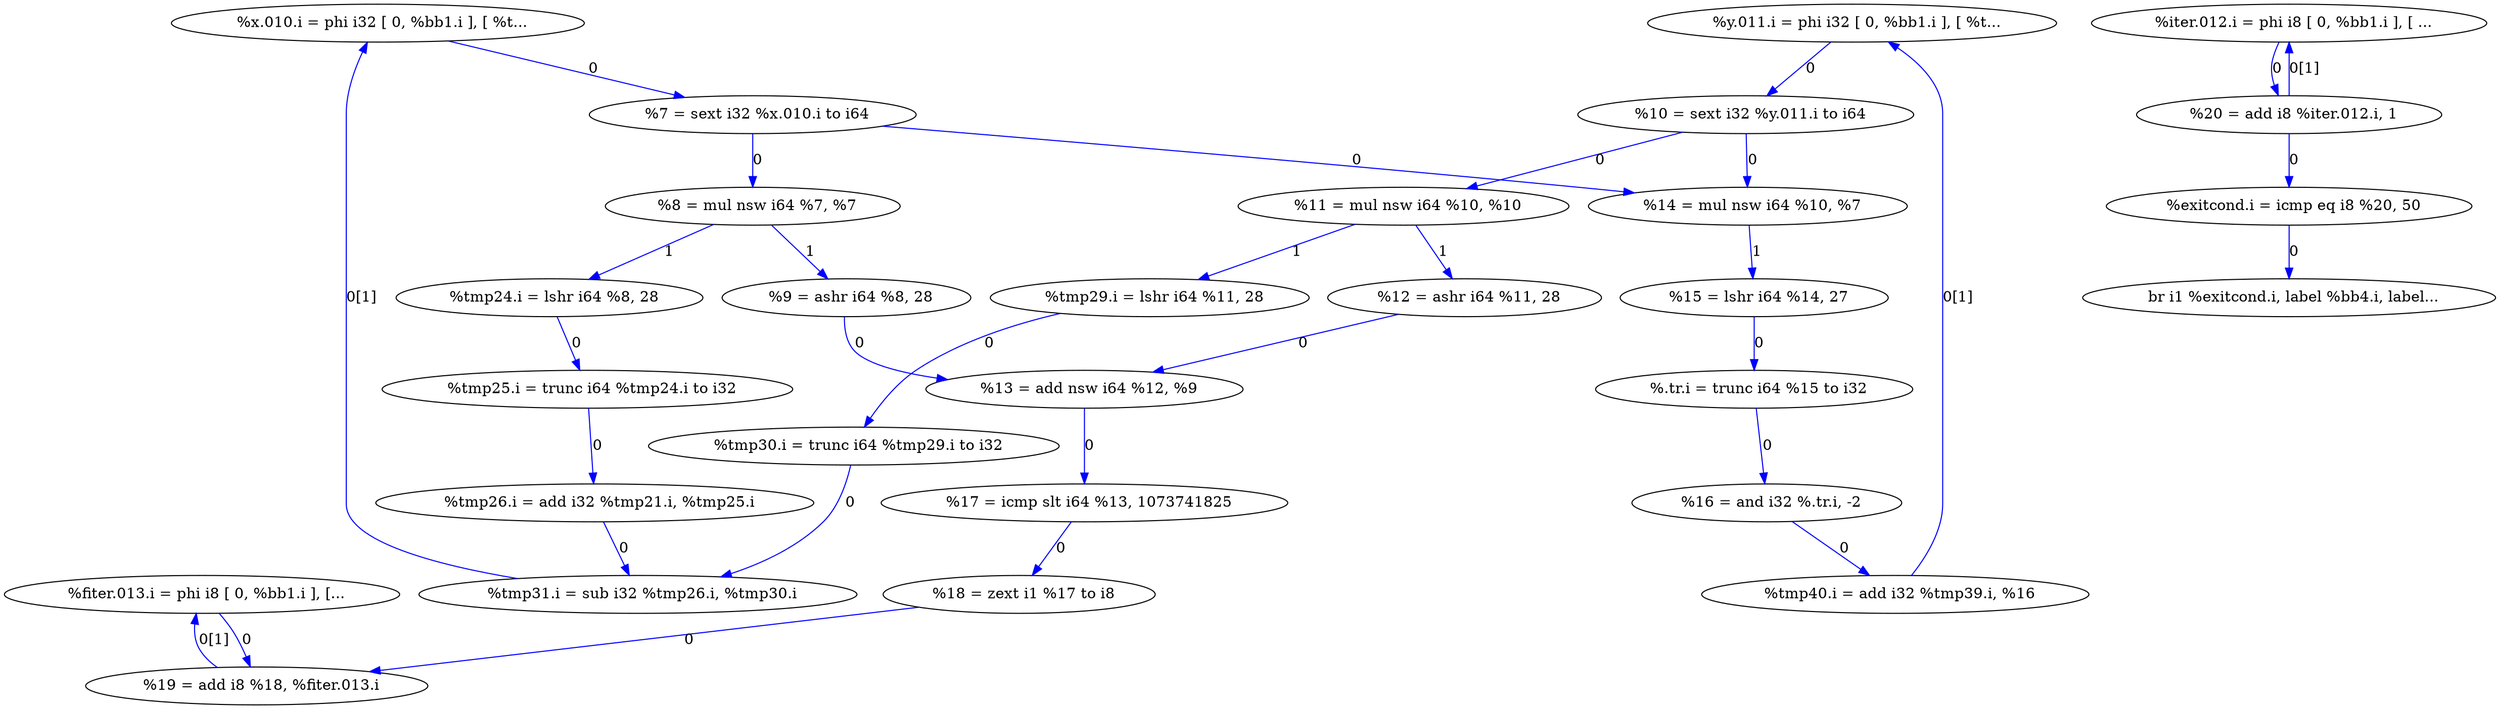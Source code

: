 digraph {
Node0x9cfb9c8[label="  %19 = add i8 %18, %fiter.013.i"];
Node0x9d150e0[label="  %fiter.013.i = phi i8 [ 0, %bb1.i ], [..."];
Node0x9d150e0 -> Node0x9cfb9c8[label="0",color=blue];
Node0x9cfba68[label="  %20 = add i8 %iter.012.i, 1"];
Node0x9d15180[label="  %iter.012.i = phi i8 [ 0, %bb1.i ], [ ..."];
Node0x9d15180 -> Node0x9cfba68[label="0",color=blue];
Node0x9cfb388[label="  %10 = sext i32 %y.011.i to i64"];
Node0x9d15220[label="  %y.011.i = phi i32 [ 0, %bb1.i ], [ %t..."];
Node0x9d15220 -> Node0x9cfb388[label="0",color=blue];
Node0x9d15400[label="  %7 = sext i32 %x.010.i to i64"];
Node0x9d152c0[label="  %x.010.i = phi i32 [ 0, %bb1.i ], [ %t..."];
Node0x9d152c0 -> Node0x9d15400[label="0",color=blue];
Node0x9d154a0[label="  %8 = mul nsw i64 %7, %7"];
Node0x9d15400 -> Node0x9d154a0[label="0",color=blue];
Node0x9cfb608[label="  %14 = mul nsw i64 %10, %7"];
Node0x9d15400 -> Node0x9cfb608[label="0",color=blue];
Node0x9cfb2e8[label="  %9 = ashr i64 %8, 28"];
Node0x9d154a0 -> Node0x9cfb2e8[label="1",color=blue];
Node0x9cfbba8[label="  %tmp24.i = lshr i64 %8, 28"];
Node0x9d154a0 -> Node0x9cfbba8[label="1",color=blue];
Node0x9cfb568[label="  %13 = add nsw i64 %12, %9"];
Node0x9cfb2e8 -> Node0x9cfb568[label="0",color=blue];
Node0x9cfb428[label="  %11 = mul nsw i64 %10, %10"];
Node0x9cfb388 -> Node0x9cfb428[label="0",color=blue];
Node0x9cfb388 -> Node0x9cfb608[label="0",color=blue];
Node0x9cfb4c8[label="  %12 = ashr i64 %11, 28"];
Node0x9cfb428 -> Node0x9cfb4c8[label="1",color=blue];
Node0x9cfbd88[label="  %tmp29.i = lshr i64 %11, 28"];
Node0x9cfb428 -> Node0x9cfbd88[label="1",color=blue];
Node0x9cfb4c8 -> Node0x9cfb568[label="0",color=blue];
Node0x9cfb888[label="  %17 = icmp slt i64 %13, 1073741825"];
Node0x9cfb568 -> Node0x9cfb888[label="0",color=blue];
Node0x9cfb6a8[label="  %15 = lshr i64 %14, 27"];
Node0x9cfb608 -> Node0x9cfb6a8[label="1",color=blue];
Node0x9cfb748[label="  %.tr.i = trunc i64 %15 to i32"];
Node0x9cfb6a8 -> Node0x9cfb748[label="0",color=blue];
Node0x9cfb7e8[label="  %16 = and i32 %.tr.i, -2"];
Node0x9cfb748 -> Node0x9cfb7e8[label="0",color=blue];
Node0x9cfbf68[label="  %tmp40.i = add i32 %tmp39.i, %16"];
Node0x9cfb7e8 -> Node0x9cfbf68[label="0",color=blue];
Node0x9cfb928[label="  %18 = zext i1 %17 to i8"];
Node0x9cfb888 -> Node0x9cfb928[label="0",color=blue];
Node0x9cfb928 -> Node0x9cfb9c8[label="0",color=blue];
Node0x9d150e0 -> Node0x9cfb9c8[label="0[1]",color=blue,dir=back];
Node0x9d15180 -> Node0x9cfba68[label="0[1]",color=blue,dir=back];
Node0x9cfbb08[label="  %exitcond.i = icmp eq i8 %20, 50"];
Node0x9cfba68 -> Node0x9cfbb08[label="0",color=blue];
Node0x9cfc008[label="  br i1 %exitcond.i, label %bb4.i, label..."];
Node0x9cfbb08 -> Node0x9cfc008[label="0",color=blue];
Node0x9cfbc48[label="  %tmp25.i = trunc i64 %tmp24.i to i32"];
Node0x9cfbba8 -> Node0x9cfbc48[label="0",color=blue];
Node0x9cfbce8[label="  %tmp26.i = add i32 %tmp21.i, %tmp25.i"];
Node0x9cfbc48 -> Node0x9cfbce8[label="0",color=blue];
Node0x9cfbec8[label="  %tmp31.i = sub i32 %tmp26.i, %tmp30.i"];
Node0x9cfbce8 -> Node0x9cfbec8[label="0",color=blue];
Node0x9cfbe28[label="  %tmp30.i = trunc i64 %tmp29.i to i32"];
Node0x9cfbd88 -> Node0x9cfbe28[label="0",color=blue];
Node0x9cfbe28 -> Node0x9cfbec8[label="0",color=blue];
Node0x9d152c0 -> Node0x9cfbec8[label="0[1]",color=blue,dir=back];
Node0x9d15220 -> Node0x9cfbf68[label="0[1]",color=blue,dir=back];
}
